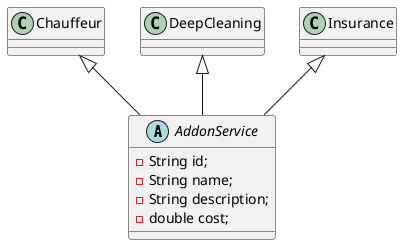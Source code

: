 @startuml

abstract class AddonService {
-String id;
-String name;
-String description;
-double cost;
}

class Chauffeur {
}
class DeepCleaning{
}
class Insurance{
}

Chauffeur <|-- AddonService
DeepCleaning <|-- AddonService
Insurance <|-- AddonService


@enduml